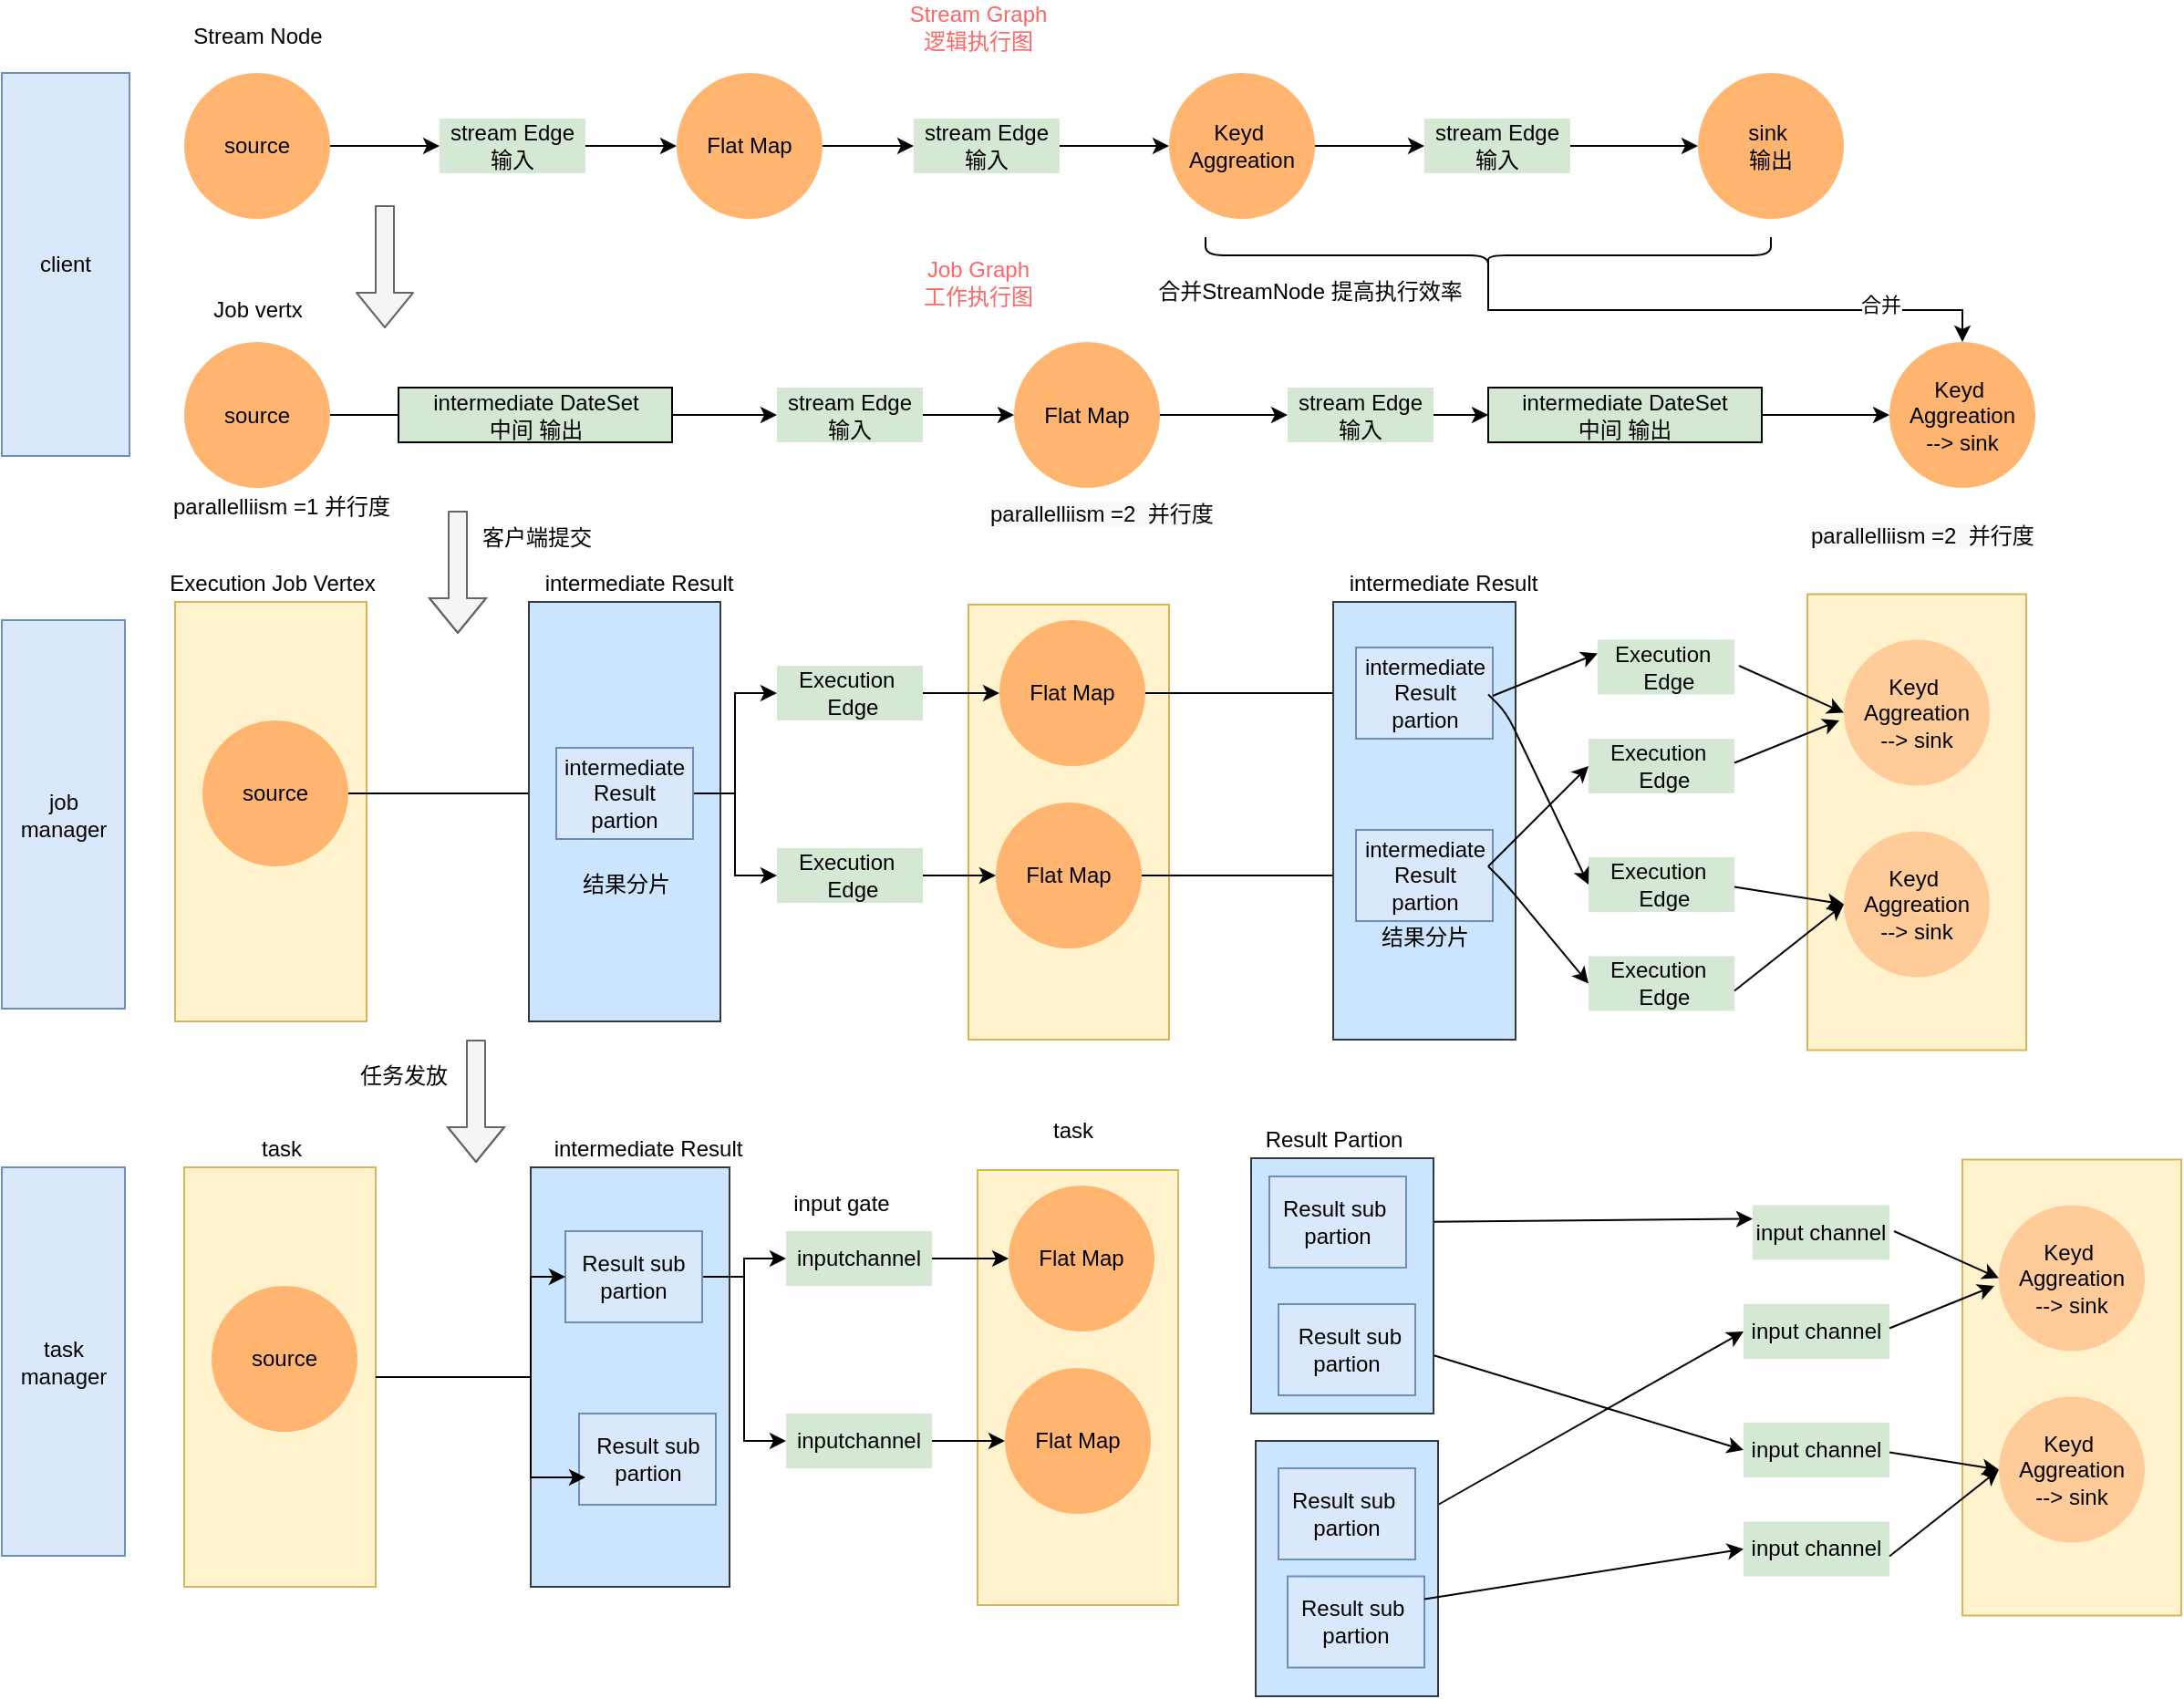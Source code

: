 <mxfile version="14.1.9" type="github">
  <diagram id="02vn0gyc8lEW_DT5LCfa" name="Page-1">
    <mxGraphModel dx="1779" dy="1020" grid="1" gridSize="10" guides="1" tooltips="1" connect="1" arrows="1" fold="1" page="1" pageScale="1" pageWidth="827" pageHeight="1169" math="0" shadow="0">
      <root>
        <mxCell id="0" />
        <mxCell id="1" parent="0" />
        <mxCell id="3h_Jgdluma76NgPUxrdL-4" style="edgeStyle=orthogonalEdgeStyle;rounded=0;orthogonalLoop=1;jettySize=auto;html=1;exitX=1;exitY=0.5;exitDx=0;exitDy=0;entryX=0;entryY=0.5;entryDx=0;entryDy=0;" parent="1" source="3h_Jgdluma76NgPUxrdL-2" target="3h_Jgdluma76NgPUxrdL-3" edge="1">
          <mxGeometry relative="1" as="geometry" />
        </mxCell>
        <mxCell id="3h_Jgdluma76NgPUxrdL-2" value="source" style="ellipse;whiteSpace=wrap;html=1;aspect=fixed;fillColor=#FFB570;strokeColor=none;" parent="1" vertex="1">
          <mxGeometry x="120" y="150" width="80" height="80" as="geometry" />
        </mxCell>
        <mxCell id="3h_Jgdluma76NgPUxrdL-11" style="edgeStyle=orthogonalEdgeStyle;rounded=0;orthogonalLoop=1;jettySize=auto;html=1;exitX=1;exitY=0.5;exitDx=0;exitDy=0;" parent="1" source="3h_Jgdluma76NgPUxrdL-3" target="3h_Jgdluma76NgPUxrdL-6" edge="1">
          <mxGeometry relative="1" as="geometry" />
        </mxCell>
        <mxCell id="3h_Jgdluma76NgPUxrdL-3" value="stream Edge 输入" style="rounded=0;whiteSpace=wrap;html=1;fillColor=#D5E8D4;strokeColor=none;" parent="1" vertex="1">
          <mxGeometry x="260" y="175" width="80" height="30" as="geometry" />
        </mxCell>
        <mxCell id="3h_Jgdluma76NgPUxrdL-16" style="edgeStyle=orthogonalEdgeStyle;rounded=0;orthogonalLoop=1;jettySize=auto;html=1;exitX=1;exitY=0.5;exitDx=0;exitDy=0;entryX=0;entryY=0.5;entryDx=0;entryDy=0;" parent="1" source="3h_Jgdluma76NgPUxrdL-6" target="3h_Jgdluma76NgPUxrdL-13" edge="1">
          <mxGeometry relative="1" as="geometry" />
        </mxCell>
        <mxCell id="3h_Jgdluma76NgPUxrdL-6" value="Flat Map" style="ellipse;whiteSpace=wrap;html=1;aspect=fixed;fillColor=#FFB570;strokeColor=none;" parent="1" vertex="1">
          <mxGeometry x="390" y="150" width="80" height="80" as="geometry" />
        </mxCell>
        <mxCell id="3h_Jgdluma76NgPUxrdL-18" style="edgeStyle=orthogonalEdgeStyle;rounded=0;orthogonalLoop=1;jettySize=auto;html=1;exitX=1;exitY=0.5;exitDx=0;exitDy=0;entryX=0;entryY=0.5;entryDx=0;entryDy=0;" parent="1" source="3h_Jgdluma76NgPUxrdL-8" target="3h_Jgdluma76NgPUxrdL-14" edge="1">
          <mxGeometry relative="1" as="geometry" />
        </mxCell>
        <mxCell id="3h_Jgdluma76NgPUxrdL-8" value="Keyd&amp;nbsp;&lt;br&gt;Aggreation" style="ellipse;whiteSpace=wrap;html=1;aspect=fixed;fillColor=#FFB570;strokeColor=none;" parent="1" vertex="1">
          <mxGeometry x="660" y="150" width="80" height="80" as="geometry" />
        </mxCell>
        <mxCell id="3h_Jgdluma76NgPUxrdL-9" value="Stream Node" style="text;html=1;align=center;verticalAlign=middle;resizable=0;points=[];autosize=1;" parent="1" vertex="1">
          <mxGeometry x="115" y="120" width="90" height="20" as="geometry" />
        </mxCell>
        <mxCell id="3h_Jgdluma76NgPUxrdL-17" style="edgeStyle=orthogonalEdgeStyle;rounded=0;orthogonalLoop=1;jettySize=auto;html=1;exitX=1;exitY=0.5;exitDx=0;exitDy=0;entryX=0;entryY=0.5;entryDx=0;entryDy=0;" parent="1" source="3h_Jgdluma76NgPUxrdL-13" target="3h_Jgdluma76NgPUxrdL-8" edge="1">
          <mxGeometry relative="1" as="geometry" />
        </mxCell>
        <mxCell id="3h_Jgdluma76NgPUxrdL-13" value="stream Edge 输入" style="rounded=0;whiteSpace=wrap;html=1;fillColor=#D5E8D4;strokeColor=none;" parent="1" vertex="1">
          <mxGeometry x="520" y="175" width="80" height="30" as="geometry" />
        </mxCell>
        <mxCell id="3h_Jgdluma76NgPUxrdL-22" style="edgeStyle=orthogonalEdgeStyle;rounded=0;orthogonalLoop=1;jettySize=auto;html=1;exitX=1;exitY=0.5;exitDx=0;exitDy=0;entryX=0;entryY=0.5;entryDx=0;entryDy=0;" parent="1" source="3h_Jgdluma76NgPUxrdL-14" edge="1">
          <mxGeometry relative="1" as="geometry">
            <mxPoint x="950" y="190" as="targetPoint" />
          </mxGeometry>
        </mxCell>
        <mxCell id="3h_Jgdluma76NgPUxrdL-14" value="stream Edge 输入" style="rounded=0;whiteSpace=wrap;html=1;fillColor=#D5E8D4;strokeColor=none;" parent="1" vertex="1">
          <mxGeometry x="800" y="175" width="80" height="30" as="geometry" />
        </mxCell>
        <mxCell id="3h_Jgdluma76NgPUxrdL-24" value="client" style="rounded=0;whiteSpace=wrap;html=1;fillColor=#dae8fc;rotation=0;strokeColor=#6c8ebf;" parent="1" vertex="1">
          <mxGeometry x="20" y="150" width="70" height="210" as="geometry" />
        </mxCell>
        <mxCell id="3h_Jgdluma76NgPUxrdL-26" style="edgeStyle=orthogonalEdgeStyle;rounded=0;orthogonalLoop=1;jettySize=auto;html=1;exitX=1;exitY=0.5;exitDx=0;exitDy=0;entryX=0;entryY=0.5;entryDx=0;entryDy=0;" parent="1" source="3h_Jgdluma76NgPUxrdL-27" target="3h_Jgdluma76NgPUxrdL-29" edge="1">
          <mxGeometry relative="1" as="geometry" />
        </mxCell>
        <mxCell id="3h_Jgdluma76NgPUxrdL-27" value="source" style="ellipse;whiteSpace=wrap;html=1;aspect=fixed;fillColor=#FFB570;strokeColor=none;" parent="1" vertex="1">
          <mxGeometry x="120" y="297.5" width="80" height="80" as="geometry" />
        </mxCell>
        <mxCell id="3h_Jgdluma76NgPUxrdL-28" style="edgeStyle=orthogonalEdgeStyle;rounded=0;orthogonalLoop=1;jettySize=auto;html=1;exitX=1;exitY=0.5;exitDx=0;exitDy=0;" parent="1" source="3h_Jgdluma76NgPUxrdL-29" target="3h_Jgdluma76NgPUxrdL-31" edge="1">
          <mxGeometry relative="1" as="geometry" />
        </mxCell>
        <mxCell id="3h_Jgdluma76NgPUxrdL-29" value="stream Edge 输入" style="rounded=0;whiteSpace=wrap;html=1;fillColor=#D5E8D4;strokeColor=none;" parent="1" vertex="1">
          <mxGeometry x="445" y="322.5" width="80" height="30" as="geometry" />
        </mxCell>
        <mxCell id="3h_Jgdluma76NgPUxrdL-30" style="edgeStyle=orthogonalEdgeStyle;rounded=0;orthogonalLoop=1;jettySize=auto;html=1;exitX=1;exitY=0.5;exitDx=0;exitDy=0;entryX=0;entryY=0.5;entryDx=0;entryDy=0;" parent="1" source="3h_Jgdluma76NgPUxrdL-31" target="3h_Jgdluma76NgPUxrdL-36" edge="1">
          <mxGeometry relative="1" as="geometry" />
        </mxCell>
        <mxCell id="3h_Jgdluma76NgPUxrdL-31" value="Flat Map" style="ellipse;whiteSpace=wrap;html=1;aspect=fixed;fillColor=#FFB570;strokeColor=none;" parent="1" vertex="1">
          <mxGeometry x="575" y="297.5" width="80" height="80" as="geometry" />
        </mxCell>
        <mxCell id="3h_Jgdluma76NgPUxrdL-34" value="Job vertx" style="text;html=1;align=center;verticalAlign=middle;resizable=0;points=[];autosize=1;" parent="1" vertex="1">
          <mxGeometry x="130" y="270" width="60" height="20" as="geometry" />
        </mxCell>
        <mxCell id="3h_Jgdluma76NgPUxrdL-35" style="edgeStyle=orthogonalEdgeStyle;rounded=0;orthogonalLoop=1;jettySize=auto;html=1;exitX=1;exitY=0.5;exitDx=0;exitDy=0;entryX=0;entryY=0.5;entryDx=0;entryDy=0;" parent="1" source="3h_Jgdluma76NgPUxrdL-57" edge="1">
          <mxGeometry relative="1" as="geometry">
            <mxPoint x="1055" y="337.5" as="targetPoint" />
          </mxGeometry>
        </mxCell>
        <mxCell id="3h_Jgdluma76NgPUxrdL-36" value="stream Edge 输入" style="rounded=0;whiteSpace=wrap;html=1;fillColor=#D5E8D4;strokeColor=none;" parent="1" vertex="1">
          <mxGeometry x="725" y="322.5" width="80" height="30" as="geometry" />
        </mxCell>
        <mxCell id="3h_Jgdluma76NgPUxrdL-39" value="Keyd&amp;nbsp;&lt;br&gt;Aggreation&lt;br&gt;--&amp;gt; sink" style="ellipse;whiteSpace=wrap;html=1;aspect=fixed;fillColor=#FFB570;strokeColor=none;" parent="1" vertex="1">
          <mxGeometry x="1055" y="297.5" width="80" height="80" as="geometry" />
        </mxCell>
        <mxCell id="3h_Jgdluma76NgPUxrdL-54" value="intermediate DateSet&lt;br&gt;中间 输出" style="rounded=0;whiteSpace=wrap;html=1;fillColor=#D5E8D4;" parent="1" vertex="1">
          <mxGeometry x="237.5" y="322.5" width="150" height="30" as="geometry" />
        </mxCell>
        <mxCell id="3h_Jgdluma76NgPUxrdL-57" value="intermediate DateSet&lt;br&gt;中间 输出" style="rounded=0;whiteSpace=wrap;html=1;fillColor=#D5E8D4;" parent="1" vertex="1">
          <mxGeometry x="835" y="322.5" width="150" height="30" as="geometry" />
        </mxCell>
        <mxCell id="3h_Jgdluma76NgPUxrdL-58" style="edgeStyle=orthogonalEdgeStyle;rounded=0;orthogonalLoop=1;jettySize=auto;html=1;exitX=1;exitY=0.5;exitDx=0;exitDy=0;entryX=0;entryY=0.5;entryDx=0;entryDy=0;" parent="1" source="3h_Jgdluma76NgPUxrdL-36" target="3h_Jgdluma76NgPUxrdL-57" edge="1">
          <mxGeometry relative="1" as="geometry">
            <mxPoint x="805" y="337.5" as="sourcePoint" />
            <mxPoint x="985" y="337.5" as="targetPoint" />
          </mxGeometry>
        </mxCell>
        <mxCell id="3h_Jgdluma76NgPUxrdL-61" value="sink&amp;nbsp;&lt;br&gt;输出" style="ellipse;whiteSpace=wrap;html=1;aspect=fixed;fillColor=#FFB570;strokeColor=none;" parent="1" vertex="1">
          <mxGeometry x="950" y="150" width="80" height="80" as="geometry" />
        </mxCell>
        <mxCell id="3h_Jgdluma76NgPUxrdL-63" value="" style="shape=flexArrow;endArrow=classic;html=1;fillColor=#f5f5f5;strokeColor=#666666;" parent="1" edge="1">
          <mxGeometry width="50" height="50" relative="1" as="geometry">
            <mxPoint x="230" y="222.5" as="sourcePoint" />
            <mxPoint x="230" y="290" as="targetPoint" />
          </mxGeometry>
        </mxCell>
        <mxCell id="3h_Jgdluma76NgPUxrdL-64" value="&lt;font color=&quot;#ff6666&quot;&gt;Stream Graph&lt;br&gt;逻辑执行图&lt;/font&gt;" style="text;html=1;align=center;verticalAlign=middle;resizable=0;points=[];autosize=1;" parent="1" vertex="1">
          <mxGeometry x="510" y="110" width="90" height="30" as="geometry" />
        </mxCell>
        <mxCell id="3h_Jgdluma76NgPUxrdL-65" value="&lt;font color=&quot;#ff6666&quot;&gt;Job Graph&lt;br&gt;工作执行图&lt;/font&gt;" style="text;html=1;align=center;verticalAlign=middle;resizable=0;points=[];autosize=1;" parent="1" vertex="1">
          <mxGeometry x="515" y="250" width="80" height="30" as="geometry" />
        </mxCell>
        <mxCell id="3h_Jgdluma76NgPUxrdL-66" value="job&lt;br&gt;manager" style="rounded=0;whiteSpace=wrap;html=1;fillColor=#dae8fc;rotation=0;strokeColor=#6c8ebf;" parent="1" vertex="1">
          <mxGeometry x="20" y="450" width="67.5" height="213" as="geometry" />
        </mxCell>
        <mxCell id="3h_Jgdluma76NgPUxrdL-69" style="edgeStyle=orthogonalEdgeStyle;rounded=0;orthogonalLoop=1;jettySize=auto;html=1;exitX=0.1;exitY=0.5;exitDx=0;exitDy=0;exitPerimeter=0;" parent="1" source="3h_Jgdluma76NgPUxrdL-68" target="3h_Jgdluma76NgPUxrdL-39" edge="1">
          <mxGeometry relative="1" as="geometry">
            <Array as="points">
              <mxPoint x="835" y="280" />
              <mxPoint x="1095" y="280" />
            </Array>
          </mxGeometry>
        </mxCell>
        <mxCell id="3h_Jgdluma76NgPUxrdL-70" value="合并" style="edgeLabel;html=1;align=center;verticalAlign=middle;resizable=0;points=[];" parent="3h_Jgdluma76NgPUxrdL-69" vertex="1" connectable="0">
          <mxGeometry x="0.579" y="3" relative="1" as="geometry">
            <mxPoint as="offset" />
          </mxGeometry>
        </mxCell>
        <mxCell id="3h_Jgdluma76NgPUxrdL-68" value="" style="shape=curlyBracket;whiteSpace=wrap;html=1;rounded=1;fillColor=#D5E8D4;rotation=-90;" parent="1" vertex="1">
          <mxGeometry x="825" y="95" width="20" height="310" as="geometry" />
        </mxCell>
        <mxCell id="3h_Jgdluma76NgPUxrdL-71" value="合并StreamNode 提高执行效率" style="text;html=1;align=center;verticalAlign=middle;resizable=0;points=[];autosize=1;" parent="1" vertex="1">
          <mxGeometry x="647" y="260" width="180" height="20" as="geometry" />
        </mxCell>
        <mxCell id="3h_Jgdluma76NgPUxrdL-72" value="parallelliism =1 并行度" style="text;html=1;align=center;verticalAlign=middle;resizable=0;points=[];autosize=1;" parent="1" vertex="1">
          <mxGeometry x="107.5" y="377.5" width="130" height="20" as="geometry" />
        </mxCell>
        <mxCell id="3h_Jgdluma76NgPUxrdL-73" value="&lt;span style=&quot;color: rgb(0 , 0 , 0) ; font-family: &amp;#34;helvetica&amp;#34; ; font-size: 12px ; font-style: normal ; font-weight: 400 ; letter-spacing: normal ; text-align: center ; text-indent: 0px ; text-transform: none ; word-spacing: 0px ; background-color: rgb(248 , 249 , 250) ; display: inline ; float: none&quot;&gt;parallelliism =2&amp;nbsp; 并行度&lt;/span&gt;" style="text;whiteSpace=wrap;html=1;" parent="1" vertex="1">
          <mxGeometry x="560" y="377.5" width="140" height="30" as="geometry" />
        </mxCell>
        <mxCell id="3h_Jgdluma76NgPUxrdL-74" value="&lt;span style=&quot;color: rgb(0 , 0 , 0) ; font-family: &amp;#34;helvetica&amp;#34; ; font-size: 12px ; font-style: normal ; font-weight: 400 ; letter-spacing: normal ; text-align: center ; text-indent: 0px ; text-transform: none ; word-spacing: 0px ; background-color: rgb(248 , 249 , 250) ; display: inline ; float: none&quot;&gt;parallelliism =2&amp;nbsp; 并行度&lt;/span&gt;" style="text;whiteSpace=wrap;html=1;" parent="1" vertex="1">
          <mxGeometry x="1010" y="390" width="140" height="30" as="geometry" />
        </mxCell>
        <mxCell id="3h_Jgdluma76NgPUxrdL-75" value="" style="rounded=0;whiteSpace=wrap;html=1;fillColor=#fff2cc;strokeColor=#d6b656;" parent="1" vertex="1">
          <mxGeometry x="115" y="440" width="105" height="230" as="geometry" />
        </mxCell>
        <mxCell id="3h_Jgdluma76NgPUxrdL-94" style="edgeStyle=orthogonalEdgeStyle;rounded=0;orthogonalLoop=1;jettySize=auto;html=1;exitX=1;exitY=0.5;exitDx=0;exitDy=0;entryX=0;entryY=0.5;entryDx=0;entryDy=0;fillColor=#ffffff;" parent="1" source="3h_Jgdluma76NgPUxrdL-76" target="3h_Jgdluma76NgPUxrdL-79" edge="1">
          <mxGeometry relative="1" as="geometry" />
        </mxCell>
        <mxCell id="3h_Jgdluma76NgPUxrdL-76" value="source" style="ellipse;whiteSpace=wrap;html=1;aspect=fixed;fillColor=#FFB570;strokeColor=none;" parent="1" vertex="1">
          <mxGeometry x="130" y="505" width="80" height="80" as="geometry" />
        </mxCell>
        <mxCell id="3h_Jgdluma76NgPUxrdL-77" value="" style="rounded=0;whiteSpace=wrap;html=1;fillColor=#cce5ff;strokeColor=#36393d;" parent="1" vertex="1">
          <mxGeometry x="309" y="440" width="105" height="230" as="geometry" />
        </mxCell>
        <mxCell id="3h_Jgdluma76NgPUxrdL-78" value="&lt;span&gt;intermediate Result&lt;/span&gt;" style="text;html=1;align=center;verticalAlign=middle;resizable=0;points=[];autosize=1;" parent="1" vertex="1">
          <mxGeometry x="309" y="420" width="120" height="20" as="geometry" />
        </mxCell>
        <mxCell id="3h_Jgdluma76NgPUxrdL-85" style="edgeStyle=orthogonalEdgeStyle;rounded=0;orthogonalLoop=1;jettySize=auto;html=1;exitX=1;exitY=0.5;exitDx=0;exitDy=0;fillColor=#ffffff;entryX=0;entryY=0.5;entryDx=0;entryDy=0;" parent="1" source="3h_Jgdluma76NgPUxrdL-79" target="3h_Jgdluma76NgPUxrdL-86" edge="1">
          <mxGeometry relative="1" as="geometry">
            <mxPoint x="440" y="510.0" as="targetPoint" />
          </mxGeometry>
        </mxCell>
        <mxCell id="3h_Jgdluma76NgPUxrdL-89" style="edgeStyle=orthogonalEdgeStyle;rounded=0;orthogonalLoop=1;jettySize=auto;html=1;exitX=1;exitY=0.5;exitDx=0;exitDy=0;entryX=0;entryY=0.5;entryDx=0;entryDy=0;fillColor=#ffffff;" parent="1" source="3h_Jgdluma76NgPUxrdL-79" target="3h_Jgdluma76NgPUxrdL-88" edge="1">
          <mxGeometry relative="1" as="geometry" />
        </mxCell>
        <mxCell id="3h_Jgdluma76NgPUxrdL-79" value="intermediate Result&lt;br&gt;partion" style="rounded=0;whiteSpace=wrap;html=1;fillColor=#dae8fc;strokeColor=#6c8ebf;" parent="1" vertex="1">
          <mxGeometry x="324" y="520" width="75" height="50" as="geometry" />
        </mxCell>
        <mxCell id="3h_Jgdluma76NgPUxrdL-81" value="结果分片" style="text;html=1;align=center;verticalAlign=middle;resizable=0;points=[];autosize=1;" parent="1" vertex="1">
          <mxGeometry x="331.5" y="585" width="60" height="20" as="geometry" />
        </mxCell>
        <mxCell id="3h_Jgdluma76NgPUxrdL-82" value="" style="rounded=0;whiteSpace=wrap;html=1;fillColor=#fff2cc;strokeColor=#d6b656;" parent="1" vertex="1">
          <mxGeometry x="550" y="441.5" width="110" height="238.5" as="geometry" />
        </mxCell>
        <mxCell id="3h_Jgdluma76NgPUxrdL-104" style="edgeStyle=orthogonalEdgeStyle;rounded=0;orthogonalLoop=1;jettySize=auto;html=1;exitX=1;exitY=0.5;exitDx=0;exitDy=0;entryX=0;entryY=0.5;entryDx=0;entryDy=0;fillColor=#ffffff;shadow=0;sketch=0;" parent="1" source="3h_Jgdluma76NgPUxrdL-83" target="3h_Jgdluma76NgPUxrdL-99" edge="1">
          <mxGeometry relative="1" as="geometry" />
        </mxCell>
        <mxCell id="3h_Jgdluma76NgPUxrdL-83" value="Flat Map" style="ellipse;whiteSpace=wrap;html=1;aspect=fixed;fillColor=#FFB570;strokeColor=none;" parent="1" vertex="1">
          <mxGeometry x="567" y="450" width="80" height="80" as="geometry" />
        </mxCell>
        <mxCell id="3h_Jgdluma76NgPUxrdL-105" style="edgeStyle=orthogonalEdgeStyle;rounded=0;orthogonalLoop=1;jettySize=auto;html=1;exitX=1;exitY=0.5;exitDx=0;exitDy=0;fillColor=#ffffff;" parent="1" source="3h_Jgdluma76NgPUxrdL-84" target="3h_Jgdluma76NgPUxrdL-101" edge="1">
          <mxGeometry relative="1" as="geometry" />
        </mxCell>
        <mxCell id="3h_Jgdluma76NgPUxrdL-84" value="Flat Map" style="ellipse;whiteSpace=wrap;html=1;aspect=fixed;fillColor=#FFB570;strokeColor=none;" parent="1" vertex="1">
          <mxGeometry x="565" y="550" width="80" height="80" as="geometry" />
        </mxCell>
        <mxCell id="3h_Jgdluma76NgPUxrdL-90" style="edgeStyle=orthogonalEdgeStyle;rounded=0;orthogonalLoop=1;jettySize=auto;html=1;exitX=1;exitY=0.5;exitDx=0;exitDy=0;entryX=0;entryY=0.5;entryDx=0;entryDy=0;fillColor=#ffffff;" parent="1" source="3h_Jgdluma76NgPUxrdL-86" target="3h_Jgdluma76NgPUxrdL-83" edge="1">
          <mxGeometry relative="1" as="geometry" />
        </mxCell>
        <mxCell id="3h_Jgdluma76NgPUxrdL-86" value="Execution&amp;nbsp; &amp;nbsp;Edge" style="rounded=0;whiteSpace=wrap;html=1;fillColor=#D5E8D4;strokeColor=none;" parent="1" vertex="1">
          <mxGeometry x="445" y="475" width="80" height="30" as="geometry" />
        </mxCell>
        <mxCell id="3h_Jgdluma76NgPUxrdL-91" style="edgeStyle=orthogonalEdgeStyle;rounded=0;orthogonalLoop=1;jettySize=auto;html=1;exitX=1;exitY=0.5;exitDx=0;exitDy=0;fillColor=#ffffff;" parent="1" source="3h_Jgdluma76NgPUxrdL-88" target="3h_Jgdluma76NgPUxrdL-84" edge="1">
          <mxGeometry relative="1" as="geometry" />
        </mxCell>
        <mxCell id="3h_Jgdluma76NgPUxrdL-88" value="Execution&amp;nbsp; &amp;nbsp;Edge" style="rounded=0;whiteSpace=wrap;html=1;fillColor=#D5E8D4;strokeColor=none;" parent="1" vertex="1">
          <mxGeometry x="445" y="575" width="80" height="30" as="geometry" />
        </mxCell>
        <mxCell id="3h_Jgdluma76NgPUxrdL-92" value="Execution Job Vertex" style="text;html=1;align=center;verticalAlign=middle;resizable=0;points=[];autosize=1;" parent="1" vertex="1">
          <mxGeometry x="102.5" y="420" width="130" height="20" as="geometry" />
        </mxCell>
        <mxCell id="3h_Jgdluma76NgPUxrdL-95" value="" style="rounded=0;whiteSpace=wrap;html=1;fillColor=#cce5ff;strokeColor=#36393d;" parent="1" vertex="1">
          <mxGeometry x="750" y="440" width="100" height="240" as="geometry" />
        </mxCell>
        <mxCell id="3h_Jgdluma76NgPUxrdL-96" value="&lt;span&gt;intermediate Result&lt;/span&gt;" style="text;html=1;align=center;verticalAlign=middle;resizable=0;points=[];autosize=1;" parent="1" vertex="1">
          <mxGeometry x="750" y="420" width="120" height="20" as="geometry" />
        </mxCell>
        <mxCell id="3h_Jgdluma76NgPUxrdL-99" value="intermediate Result&lt;br&gt;partion" style="rounded=0;whiteSpace=wrap;html=1;fillColor=#dae8fc;strokeColor=#6c8ebf;" parent="1" vertex="1">
          <mxGeometry x="762.5" y="465" width="75" height="50" as="geometry" />
        </mxCell>
        <mxCell id="3h_Jgdluma76NgPUxrdL-100" value="结果分片" style="text;html=1;align=center;verticalAlign=middle;resizable=0;points=[];autosize=1;" parent="1" vertex="1">
          <mxGeometry x="770" y="614.25" width="60" height="20" as="geometry" />
        </mxCell>
        <mxCell id="3h_Jgdluma76NgPUxrdL-101" value="intermediate Result&lt;br&gt;partion" style="rounded=0;whiteSpace=wrap;html=1;fillColor=#dae8fc;strokeColor=#6c8ebf;" parent="1" vertex="1">
          <mxGeometry x="762.5" y="565" width="75" height="50" as="geometry" />
        </mxCell>
        <mxCell id="3h_Jgdluma76NgPUxrdL-111" value="" style="rounded=0;whiteSpace=wrap;html=1;fillColor=#fff2cc;strokeColor=#d6b656;" parent="1" vertex="1">
          <mxGeometry x="1010" y="435.75" width="120" height="250" as="geometry" />
        </mxCell>
        <mxCell id="3h_Jgdluma76NgPUxrdL-112" value="&lt;span&gt;Keyd&amp;nbsp;&lt;/span&gt;&lt;br&gt;&lt;span&gt;Aggreation&lt;/span&gt;&lt;br&gt;&lt;span&gt;--&amp;gt; sink&lt;/span&gt;" style="ellipse;whiteSpace=wrap;html=1;aspect=fixed;fillColor=#ffcc99;strokeColor=none;" parent="1" vertex="1">
          <mxGeometry x="1030" y="460.75" width="80" height="80" as="geometry" />
        </mxCell>
        <mxCell id="3h_Jgdluma76NgPUxrdL-113" value="&lt;span&gt;Keyd&amp;nbsp;&lt;/span&gt;&lt;br&gt;&lt;span&gt;Aggreation&lt;/span&gt;&lt;br&gt;&lt;span&gt;--&amp;gt; sink&lt;/span&gt;" style="ellipse;whiteSpace=wrap;html=1;aspect=fixed;fillColor=#ffcc99;strokeColor=none;" parent="1" vertex="1">
          <mxGeometry x="1030" y="565.75" width="80" height="80" as="geometry" />
        </mxCell>
        <mxCell id="3h_Jgdluma76NgPUxrdL-116" value="Execution&amp;nbsp; &amp;nbsp;Edge" style="rounded=0;whiteSpace=wrap;html=1;fillColor=#D5E8D4;strokeColor=none;" parent="1" vertex="1">
          <mxGeometry x="895" y="460.75" width="75" height="30" as="geometry" />
        </mxCell>
        <mxCell id="3h_Jgdluma76NgPUxrdL-117" value="Execution&amp;nbsp; &amp;nbsp;Edge" style="rounded=0;whiteSpace=wrap;html=1;fillColor=#D5E8D4;strokeColor=none;" parent="1" vertex="1">
          <mxGeometry x="890" y="515" width="80" height="30" as="geometry" />
        </mxCell>
        <mxCell id="3h_Jgdluma76NgPUxrdL-118" value="Execution&amp;nbsp; &amp;nbsp;Edge" style="rounded=0;whiteSpace=wrap;html=1;fillColor=#D5E8D4;strokeColor=none;" parent="1" vertex="1">
          <mxGeometry x="890" y="580" width="80" height="30" as="geometry" />
        </mxCell>
        <mxCell id="3h_Jgdluma76NgPUxrdL-120" value="Execution&amp;nbsp; &amp;nbsp;Edge" style="rounded=0;whiteSpace=wrap;html=1;fillColor=#D5E8D4;strokeColor=none;" parent="1" vertex="1">
          <mxGeometry x="890" y="634.25" width="80" height="30" as="geometry" />
        </mxCell>
        <mxCell id="3h_Jgdluma76NgPUxrdL-126" value="" style="endArrow=classic;html=1;shadow=0;fillColor=#ffffff;entryX=0;entryY=0.25;entryDx=0;entryDy=0;" parent="1" target="3h_Jgdluma76NgPUxrdL-116" edge="1">
          <mxGeometry width="50" height="50" relative="1" as="geometry">
            <mxPoint x="837.5" y="491.5" as="sourcePoint" />
            <mxPoint x="887.5" y="441.5" as="targetPoint" />
          </mxGeometry>
        </mxCell>
        <mxCell id="3h_Jgdluma76NgPUxrdL-127" value="" style="endArrow=classic;html=1;shadow=0;fillColor=#ffffff;entryX=0;entryY=0.5;entryDx=0;entryDy=0;" parent="1" target="3h_Jgdluma76NgPUxrdL-118" edge="1">
          <mxGeometry width="50" height="50" relative="1" as="geometry">
            <mxPoint x="835" y="490.75" as="sourcePoint" />
            <mxPoint x="887.5" y="540.75" as="targetPoint" />
            <Array as="points">
              <mxPoint x="845" y="500.75" />
            </Array>
          </mxGeometry>
        </mxCell>
        <mxCell id="3h_Jgdluma76NgPUxrdL-128" value="" style="endArrow=classic;html=1;shadow=0;fillColor=#ffffff;entryX=0;entryY=0.5;entryDx=0;entryDy=0;" parent="1" target="3h_Jgdluma76NgPUxrdL-120" edge="1">
          <mxGeometry width="50" height="50" relative="1" as="geometry">
            <mxPoint x="835" y="585" as="sourcePoint" />
            <mxPoint x="890" y="689.25" as="targetPoint" />
            <Array as="points">
              <mxPoint x="845" y="595" />
            </Array>
          </mxGeometry>
        </mxCell>
        <mxCell id="3h_Jgdluma76NgPUxrdL-129" value="" style="endArrow=classic;html=1;shadow=0;fillColor=#ffffff;entryX=0;entryY=0.5;entryDx=0;entryDy=0;" parent="1" target="3h_Jgdluma76NgPUxrdL-117" edge="1">
          <mxGeometry width="50" height="50" relative="1" as="geometry">
            <mxPoint x="835" y="585" as="sourcePoint" />
            <mxPoint x="887.5" y="561.0" as="targetPoint" />
          </mxGeometry>
        </mxCell>
        <mxCell id="3h_Jgdluma76NgPUxrdL-131" value="" style="endArrow=classic;html=1;shadow=0;fillColor=#ffffff;entryX=0;entryY=0.25;entryDx=0;entryDy=0;" parent="1" edge="1">
          <mxGeometry width="50" height="50" relative="1" as="geometry">
            <mxPoint x="970" y="528.25" as="sourcePoint" />
            <mxPoint x="1027.5" y="505" as="targetPoint" />
          </mxGeometry>
        </mxCell>
        <mxCell id="3h_Jgdluma76NgPUxrdL-132" value="" style="endArrow=classic;html=1;shadow=0;fillColor=#ffffff;entryX=0;entryY=0.5;entryDx=0;entryDy=0;" parent="1" target="3h_Jgdluma76NgPUxrdL-113" edge="1">
          <mxGeometry width="50" height="50" relative="1" as="geometry">
            <mxPoint x="970" y="653.25" as="sourcePoint" />
            <mxPoint x="1027.5" y="630.0" as="targetPoint" />
          </mxGeometry>
        </mxCell>
        <mxCell id="3h_Jgdluma76NgPUxrdL-133" value="" style="endArrow=classic;html=1;shadow=0;fillColor=#ffffff;entryX=0;entryY=0.5;entryDx=0;entryDy=0;" parent="1" target="3h_Jgdluma76NgPUxrdL-112" edge="1">
          <mxGeometry width="50" height="50" relative="1" as="geometry">
            <mxPoint x="972.5" y="475" as="sourcePoint" />
            <mxPoint x="1030" y="451.75" as="targetPoint" />
          </mxGeometry>
        </mxCell>
        <mxCell id="3h_Jgdluma76NgPUxrdL-134" value="" style="endArrow=classic;html=1;shadow=0;fillColor=#ffffff;entryX=0;entryY=0.5;entryDx=0;entryDy=0;" parent="1" target="3h_Jgdluma76NgPUxrdL-113" edge="1">
          <mxGeometry width="50" height="50" relative="1" as="geometry">
            <mxPoint x="970" y="596.25" as="sourcePoint" />
            <mxPoint x="1027.5" y="573.0" as="targetPoint" />
          </mxGeometry>
        </mxCell>
        <mxCell id="FYKCZdxoHwEPia956gJa-1" value="task&lt;br&gt;manager" style="rounded=0;whiteSpace=wrap;html=1;fillColor=#dae8fc;rotation=0;strokeColor=#6c8ebf;" parent="1" vertex="1">
          <mxGeometry x="20" y="750" width="67.5" height="213" as="geometry" />
        </mxCell>
        <mxCell id="FYKCZdxoHwEPia956gJa-2" value="" style="rounded=0;whiteSpace=wrap;html=1;fillColor=#fff2cc;strokeColor=#d6b656;" parent="1" vertex="1">
          <mxGeometry x="120" y="750" width="105" height="230" as="geometry" />
        </mxCell>
        <mxCell id="FYKCZdxoHwEPia956gJa-4" value="source" style="ellipse;whiteSpace=wrap;html=1;aspect=fixed;fillColor=#FFB570;strokeColor=none;" parent="1" vertex="1">
          <mxGeometry x="135" y="815" width="80" height="80" as="geometry" />
        </mxCell>
        <mxCell id="FYKCZdxoHwEPia956gJa-5" value="" style="rounded=0;whiteSpace=wrap;html=1;fillColor=#cce5ff;strokeColor=#36393d;" parent="1" vertex="1">
          <mxGeometry x="310" y="750" width="109" height="230" as="geometry" />
        </mxCell>
        <mxCell id="FYKCZdxoHwEPia956gJa-6" value="&lt;span&gt;intermediate Result&lt;/span&gt;" style="text;html=1;align=center;verticalAlign=middle;resizable=0;points=[];autosize=1;" parent="1" vertex="1">
          <mxGeometry x="314" y="730" width="120" height="20" as="geometry" />
        </mxCell>
        <mxCell id="FYKCZdxoHwEPia956gJa-7" style="edgeStyle=orthogonalEdgeStyle;rounded=0;orthogonalLoop=1;jettySize=auto;html=1;exitX=1;exitY=0.5;exitDx=0;exitDy=0;fillColor=#ffffff;entryX=0;entryY=0.5;entryDx=0;entryDy=0;" parent="1" source="FYKCZdxoHwEPia956gJa-9" target="FYKCZdxoHwEPia956gJa-17" edge="1">
          <mxGeometry relative="1" as="geometry">
            <mxPoint x="445" y="820.0" as="targetPoint" />
          </mxGeometry>
        </mxCell>
        <mxCell id="FYKCZdxoHwEPia956gJa-8" style="edgeStyle=orthogonalEdgeStyle;rounded=0;orthogonalLoop=1;jettySize=auto;html=1;exitX=1;exitY=0.5;exitDx=0;exitDy=0;entryX=0;entryY=0.5;entryDx=0;entryDy=0;fillColor=#ffffff;" parent="1" source="FYKCZdxoHwEPia956gJa-9" target="FYKCZdxoHwEPia956gJa-19" edge="1">
          <mxGeometry relative="1" as="geometry" />
        </mxCell>
        <mxCell id="FYKCZdxoHwEPia956gJa-9" value="Result sub&lt;br&gt;partion" style="rounded=0;whiteSpace=wrap;html=1;fillColor=#dae8fc;strokeColor=#6c8ebf;" parent="1" vertex="1">
          <mxGeometry x="329" y="785" width="75" height="50" as="geometry" />
        </mxCell>
        <mxCell id="FYKCZdxoHwEPia956gJa-11" value="" style="rounded=0;whiteSpace=wrap;html=1;fillColor=#fff2cc;strokeColor=#d6b656;" parent="1" vertex="1">
          <mxGeometry x="555" y="751.5" width="110" height="238.5" as="geometry" />
        </mxCell>
        <mxCell id="FYKCZdxoHwEPia956gJa-13" value="Flat Map" style="ellipse;whiteSpace=wrap;html=1;aspect=fixed;fillColor=#FFB570;strokeColor=none;" parent="1" vertex="1">
          <mxGeometry x="572" y="760" width="80" height="80" as="geometry" />
        </mxCell>
        <mxCell id="FYKCZdxoHwEPia956gJa-15" value="Flat Map" style="ellipse;whiteSpace=wrap;html=1;aspect=fixed;fillColor=#FFB570;strokeColor=none;" parent="1" vertex="1">
          <mxGeometry x="570" y="860" width="80" height="80" as="geometry" />
        </mxCell>
        <mxCell id="FYKCZdxoHwEPia956gJa-16" style="edgeStyle=orthogonalEdgeStyle;rounded=0;orthogonalLoop=1;jettySize=auto;html=1;exitX=1;exitY=0.5;exitDx=0;exitDy=0;entryX=0;entryY=0.5;entryDx=0;entryDy=0;fillColor=#ffffff;" parent="1" source="FYKCZdxoHwEPia956gJa-17" target="FYKCZdxoHwEPia956gJa-13" edge="1">
          <mxGeometry relative="1" as="geometry" />
        </mxCell>
        <mxCell id="FYKCZdxoHwEPia956gJa-17" value="inputchannel" style="rounded=0;whiteSpace=wrap;html=1;fillColor=#D5E8D4;strokeColor=none;" parent="1" vertex="1">
          <mxGeometry x="450" y="785" width="80" height="30" as="geometry" />
        </mxCell>
        <mxCell id="FYKCZdxoHwEPia956gJa-18" style="edgeStyle=orthogonalEdgeStyle;rounded=0;orthogonalLoop=1;jettySize=auto;html=1;exitX=1;exitY=0.5;exitDx=0;exitDy=0;fillColor=#ffffff;" parent="1" source="FYKCZdxoHwEPia956gJa-19" target="FYKCZdxoHwEPia956gJa-15" edge="1">
          <mxGeometry relative="1" as="geometry" />
        </mxCell>
        <mxCell id="FYKCZdxoHwEPia956gJa-19" value="inputchannel" style="rounded=0;whiteSpace=wrap;html=1;fillColor=#D5E8D4;strokeColor=none;" parent="1" vertex="1">
          <mxGeometry x="450" y="885" width="80" height="30" as="geometry" />
        </mxCell>
        <mxCell id="FYKCZdxoHwEPia956gJa-20" value="task" style="text;html=1;align=center;verticalAlign=middle;resizable=0;points=[];autosize=1;" parent="1" vertex="1">
          <mxGeometry x="152.5" y="730" width="40" height="20" as="geometry" />
        </mxCell>
        <mxCell id="FYKCZdxoHwEPia956gJa-26" value="" style="rounded=0;whiteSpace=wrap;html=1;fillColor=#fff2cc;strokeColor=#d6b656;" parent="1" vertex="1">
          <mxGeometry x="1095" y="745.75" width="120" height="250" as="geometry" />
        </mxCell>
        <mxCell id="FYKCZdxoHwEPia956gJa-27" value="&lt;span&gt;Keyd&amp;nbsp;&lt;/span&gt;&lt;br&gt;&lt;span&gt;Aggreation&lt;/span&gt;&lt;br&gt;&lt;span&gt;--&amp;gt; sink&lt;/span&gt;" style="ellipse;whiteSpace=wrap;html=1;aspect=fixed;fillColor=#ffcc99;strokeColor=none;" parent="1" vertex="1">
          <mxGeometry x="1115" y="770.75" width="80" height="80" as="geometry" />
        </mxCell>
        <mxCell id="FYKCZdxoHwEPia956gJa-28" value="&lt;span&gt;Keyd&amp;nbsp;&lt;/span&gt;&lt;br&gt;&lt;span&gt;Aggreation&lt;/span&gt;&lt;br&gt;&lt;span&gt;--&amp;gt; sink&lt;/span&gt;" style="ellipse;whiteSpace=wrap;html=1;aspect=fixed;fillColor=#ffcc99;strokeColor=none;" parent="1" vertex="1">
          <mxGeometry x="1115" y="875.75" width="80" height="80" as="geometry" />
        </mxCell>
        <mxCell id="FYKCZdxoHwEPia956gJa-29" value="input channel" style="rounded=0;whiteSpace=wrap;html=1;fillColor=#D5E8D4;strokeColor=none;" parent="1" vertex="1">
          <mxGeometry x="980" y="770.75" width="75" height="30" as="geometry" />
        </mxCell>
        <mxCell id="FYKCZdxoHwEPia956gJa-30" value="input channel" style="rounded=0;whiteSpace=wrap;html=1;fillColor=#D5E8D4;strokeColor=none;" parent="1" vertex="1">
          <mxGeometry x="975" y="825" width="80" height="30" as="geometry" />
        </mxCell>
        <mxCell id="FYKCZdxoHwEPia956gJa-31" value="&lt;span&gt;input channel&lt;/span&gt;" style="rounded=0;whiteSpace=wrap;html=1;fillColor=#D5E8D4;strokeColor=none;" parent="1" vertex="1">
          <mxGeometry x="975" y="890" width="80" height="30" as="geometry" />
        </mxCell>
        <mxCell id="FYKCZdxoHwEPia956gJa-32" value="&lt;span&gt;input channel&lt;/span&gt;" style="rounded=0;whiteSpace=wrap;html=1;fillColor=#D5E8D4;strokeColor=none;" parent="1" vertex="1">
          <mxGeometry x="975" y="944.25" width="80" height="30" as="geometry" />
        </mxCell>
        <mxCell id="FYKCZdxoHwEPia956gJa-33" value="" style="endArrow=classic;html=1;shadow=0;fillColor=#ffffff;entryX=0;entryY=0.25;entryDx=0;entryDy=0;exitX=1;exitY=0.5;exitDx=0;exitDy=0;" parent="1" source="FYKCZdxoHwEPia956gJa-51" target="FYKCZdxoHwEPia956gJa-29" edge="1">
          <mxGeometry width="50" height="50" relative="1" as="geometry">
            <mxPoint x="842.5" y="801.5" as="sourcePoint" />
            <mxPoint x="892.5" y="751.5" as="targetPoint" />
          </mxGeometry>
        </mxCell>
        <mxCell id="FYKCZdxoHwEPia956gJa-34" value="" style="endArrow=classic;html=1;shadow=0;fillColor=#ffffff;entryX=0;entryY=0.5;entryDx=0;entryDy=0;exitX=1;exitY=0.5;exitDx=0;exitDy=0;" parent="1" source="FYKCZdxoHwEPia956gJa-52" target="FYKCZdxoHwEPia956gJa-31" edge="1">
          <mxGeometry width="50" height="50" relative="1" as="geometry">
            <mxPoint x="830" y="801" as="sourcePoint" />
            <mxPoint x="892.5" y="850.75" as="targetPoint" />
            <Array as="points" />
          </mxGeometry>
        </mxCell>
        <mxCell id="FYKCZdxoHwEPia956gJa-36" value="" style="endArrow=classic;html=1;shadow=0;fillColor=#ffffff;entryX=0;entryY=0.5;entryDx=0;entryDy=0;exitX=1;exitY=0.25;exitDx=0;exitDy=0;" parent="1" source="FYKCZdxoHwEPia956gJa-56" target="FYKCZdxoHwEPia956gJa-30" edge="1">
          <mxGeometry width="50" height="50" relative="1" as="geometry">
            <mxPoint x="840" y="895" as="sourcePoint" />
            <mxPoint x="892.5" y="871.0" as="targetPoint" />
          </mxGeometry>
        </mxCell>
        <mxCell id="FYKCZdxoHwEPia956gJa-37" value="" style="endArrow=classic;html=1;shadow=0;fillColor=#ffffff;entryX=0;entryY=0.25;entryDx=0;entryDy=0;" parent="1" edge="1">
          <mxGeometry width="50" height="50" relative="1" as="geometry">
            <mxPoint x="1055" y="838.25" as="sourcePoint" />
            <mxPoint x="1112.5" y="815" as="targetPoint" />
          </mxGeometry>
        </mxCell>
        <mxCell id="FYKCZdxoHwEPia956gJa-38" value="" style="endArrow=classic;html=1;shadow=0;fillColor=#ffffff;entryX=0;entryY=0.5;entryDx=0;entryDy=0;" parent="1" target="FYKCZdxoHwEPia956gJa-28" edge="1">
          <mxGeometry width="50" height="50" relative="1" as="geometry">
            <mxPoint x="1055" y="963.25" as="sourcePoint" />
            <mxPoint x="1112.5" y="940.0" as="targetPoint" />
          </mxGeometry>
        </mxCell>
        <mxCell id="FYKCZdxoHwEPia956gJa-39" value="" style="endArrow=classic;html=1;shadow=0;fillColor=#ffffff;entryX=0;entryY=0.5;entryDx=0;entryDy=0;" parent="1" target="FYKCZdxoHwEPia956gJa-27" edge="1">
          <mxGeometry width="50" height="50" relative="1" as="geometry">
            <mxPoint x="1057.5" y="785" as="sourcePoint" />
            <mxPoint x="1115" y="761.75" as="targetPoint" />
          </mxGeometry>
        </mxCell>
        <mxCell id="FYKCZdxoHwEPia956gJa-40" value="" style="endArrow=classic;html=1;shadow=0;fillColor=#ffffff;entryX=0;entryY=0.5;entryDx=0;entryDy=0;" parent="1" target="FYKCZdxoHwEPia956gJa-28" edge="1">
          <mxGeometry width="50" height="50" relative="1" as="geometry">
            <mxPoint x="1055" y="906.25" as="sourcePoint" />
            <mxPoint x="1112.5" y="883.0" as="targetPoint" />
          </mxGeometry>
        </mxCell>
        <mxCell id="FYKCZdxoHwEPia956gJa-41" value="&lt;span&gt;Result sub&lt;/span&gt;&lt;br&gt;&lt;span&gt;partion&lt;/span&gt;" style="rounded=0;whiteSpace=wrap;html=1;fillColor=#dae8fc;strokeColor=#6c8ebf;" parent="1" vertex="1">
          <mxGeometry x="336.5" y="885" width="75" height="50" as="geometry" />
        </mxCell>
        <mxCell id="FYKCZdxoHwEPia956gJa-42" value="input gate" style="text;html=1;align=center;verticalAlign=middle;resizable=0;points=[];autosize=1;" parent="1" vertex="1">
          <mxGeometry x="445" y="760" width="70" height="20" as="geometry" />
        </mxCell>
        <mxCell id="FYKCZdxoHwEPia956gJa-43" value="task" style="text;html=1;align=center;verticalAlign=middle;resizable=0;points=[];autosize=1;" parent="1" vertex="1">
          <mxGeometry x="587" y="720" width="40" height="20" as="geometry" />
        </mxCell>
        <mxCell id="FYKCZdxoHwEPia956gJa-49" value="" style="rounded=0;whiteSpace=wrap;html=1;fillColor=#cce5ff;strokeColor=#36393d;" parent="1" vertex="1">
          <mxGeometry x="705" y="745" width="100" height="140" as="geometry" />
        </mxCell>
        <mxCell id="FYKCZdxoHwEPia956gJa-50" value="Result Partion" style="text;html=1;align=center;verticalAlign=middle;resizable=0;points=[];autosize=1;" parent="1" vertex="1">
          <mxGeometry x="705" y="725" width="90" height="20" as="geometry" />
        </mxCell>
        <mxCell id="FYKCZdxoHwEPia956gJa-51" value="Result sub&amp;nbsp;&lt;br&gt;partion" style="rounded=0;whiteSpace=wrap;html=1;fillColor=#dae8fc;strokeColor=#6c8ebf;" parent="1" vertex="1">
          <mxGeometry x="715" y="755" width="75" height="50" as="geometry" />
        </mxCell>
        <mxCell id="FYKCZdxoHwEPia956gJa-52" value="&amp;nbsp;Result sub&lt;br&gt;partion" style="rounded=0;whiteSpace=wrap;html=1;fillColor=#dae8fc;strokeColor=#6c8ebf;" parent="1" vertex="1">
          <mxGeometry x="720" y="825" width="75" height="50" as="geometry" />
        </mxCell>
        <mxCell id="FYKCZdxoHwEPia956gJa-54" value="Result sub&amp;nbsp;&lt;br&gt;partion" style="rounded=0;whiteSpace=wrap;html=1;fillColor=#dae8fc;strokeColor=#6c8ebf;" parent="1" vertex="1">
          <mxGeometry x="720" y="910" width="75" height="50" as="geometry" />
        </mxCell>
        <mxCell id="FYKCZdxoHwEPia956gJa-55" value="&amp;nbsp;Result sub&lt;br&gt;partion" style="rounded=0;whiteSpace=wrap;html=1;fillColor=#dae8fc;strokeColor=#6c8ebf;" parent="1" vertex="1">
          <mxGeometry x="725" y="980" width="75" height="50" as="geometry" />
        </mxCell>
        <mxCell id="FYKCZdxoHwEPia956gJa-56" value="" style="rounded=0;whiteSpace=wrap;html=1;fillColor=#cce5ff;strokeColor=#36393d;" parent="1" vertex="1">
          <mxGeometry x="707.5" y="900" width="100" height="140" as="geometry" />
        </mxCell>
        <mxCell id="FYKCZdxoHwEPia956gJa-57" value="Result sub&amp;nbsp;&lt;br&gt;partion" style="rounded=0;whiteSpace=wrap;html=1;fillColor=#dae8fc;strokeColor=#6c8ebf;" parent="1" vertex="1">
          <mxGeometry x="720" y="915" width="75" height="50" as="geometry" />
        </mxCell>
        <mxCell id="FYKCZdxoHwEPia956gJa-58" value="Result sub&amp;nbsp;&lt;br&gt;partion" style="rounded=0;whiteSpace=wrap;html=1;fillColor=#dae8fc;strokeColor=#6c8ebf;" parent="1" vertex="1">
          <mxGeometry x="725" y="974.25" width="75" height="50" as="geometry" />
        </mxCell>
        <mxCell id="FYKCZdxoHwEPia956gJa-59" value="" style="endArrow=classic;html=1;shadow=0;fillColor=#ffffff;entryX=0;entryY=0.5;entryDx=0;entryDy=0;exitX=1;exitY=0.25;exitDx=0;exitDy=0;" parent="1" source="FYKCZdxoHwEPia956gJa-58" target="FYKCZdxoHwEPia956gJa-32" edge="1">
          <mxGeometry width="50" height="50" relative="1" as="geometry">
            <mxPoint x="795" y="1015" as="sourcePoint" />
            <mxPoint x="962.5" y="920" as="targetPoint" />
          </mxGeometry>
        </mxCell>
        <mxCell id="FYKCZdxoHwEPia956gJa-60" value="" style="shape=flexArrow;endArrow=classic;html=1;fillColor=#f5f5f5;strokeColor=#666666;" parent="1" edge="1">
          <mxGeometry width="50" height="50" relative="1" as="geometry">
            <mxPoint x="270" y="390" as="sourcePoint" />
            <mxPoint x="270" y="457.5" as="targetPoint" />
            <Array as="points">
              <mxPoint x="270" y="410" />
            </Array>
          </mxGeometry>
        </mxCell>
        <mxCell id="FYKCZdxoHwEPia956gJa-61" value="" style="shape=flexArrow;endArrow=classic;html=1;fillColor=#f5f5f5;strokeColor=#666666;" parent="1" edge="1">
          <mxGeometry width="50" height="50" relative="1" as="geometry">
            <mxPoint x="280" y="680" as="sourcePoint" />
            <mxPoint x="280" y="747.5" as="targetPoint" />
            <Array as="points">
              <mxPoint x="280" y="700" />
            </Array>
          </mxGeometry>
        </mxCell>
        <mxCell id="FYKCZdxoHwEPia956gJa-62" value="任务发放" style="text;html=1;align=center;verticalAlign=middle;resizable=0;points=[];autosize=1;" parent="1" vertex="1">
          <mxGeometry x="210" y="690" width="60" height="20" as="geometry" />
        </mxCell>
        <mxCell id="FYKCZdxoHwEPia956gJa-63" value="客户端提交" style="text;html=1;align=center;verticalAlign=middle;resizable=0;points=[];autosize=1;" parent="1" vertex="1">
          <mxGeometry x="272.5" y="395" width="80" height="20" as="geometry" />
        </mxCell>
        <mxCell id="cQ53wtJj44WLavCWwvgX-2" style="edgeStyle=orthogonalEdgeStyle;rounded=0;orthogonalLoop=1;jettySize=auto;html=1;exitX=1;exitY=0.5;exitDx=0;exitDy=0;fillColor=#ffffff;entryX=0;entryY=0.5;entryDx=0;entryDy=0;" edge="1" parent="1" target="FYKCZdxoHwEPia956gJa-9">
          <mxGeometry relative="1" as="geometry">
            <mxPoint x="225.0" y="865.0" as="sourcePoint" />
            <mxPoint x="300" y="880" as="targetPoint" />
            <Array as="points">
              <mxPoint x="310" y="865" />
              <mxPoint x="310" y="810" />
            </Array>
          </mxGeometry>
        </mxCell>
        <mxCell id="cQ53wtJj44WLavCWwvgX-3" style="edgeStyle=orthogonalEdgeStyle;rounded=0;orthogonalLoop=1;jettySize=auto;html=1;exitX=1;exitY=0.5;exitDx=0;exitDy=0;fillColor=#ffffff;" edge="1" parent="1" source="FYKCZdxoHwEPia956gJa-2">
          <mxGeometry relative="1" as="geometry">
            <mxPoint x="225.0" y="930.0" as="sourcePoint" />
            <mxPoint x="340" y="920" as="targetPoint" />
            <Array as="points">
              <mxPoint x="310" y="865" />
              <mxPoint x="310" y="920" />
            </Array>
          </mxGeometry>
        </mxCell>
      </root>
    </mxGraphModel>
  </diagram>
</mxfile>
